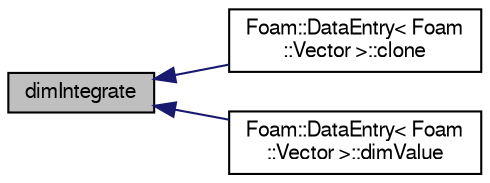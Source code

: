 digraph "dimIntegrate"
{
  bgcolor="transparent";
  edge [fontname="FreeSans",fontsize="10",labelfontname="FreeSans",labelfontsize="10"];
  node [fontname="FreeSans",fontsize="10",shape=record];
  rankdir="LR";
  Node42 [label="dimIntegrate",height=0.2,width=0.4,color="black", fillcolor="grey75", style="filled", fontcolor="black"];
  Node42 -> Node43 [dir="back",color="midnightblue",fontsize="10",style="solid",fontname="FreeSans"];
  Node43 [label="Foam::DataEntry\< Foam\l::Vector \>::clone",height=0.2,width=0.4,color="black",URL="$a27662.html#acd55b60f901f29af8277113adcfd9a7d",tooltip="Construct and return a clone. "];
  Node42 -> Node44 [dir="back",color="midnightblue",fontsize="10",style="solid",fontname="FreeSans"];
  Node44 [label="Foam::DataEntry\< Foam\l::Vector \>::dimValue",height=0.2,width=0.4,color="black",URL="$a27662.html#ab582cdd388e30cd49ea803ecd2f99b92",tooltip="Return dimensioned type. "];
}
